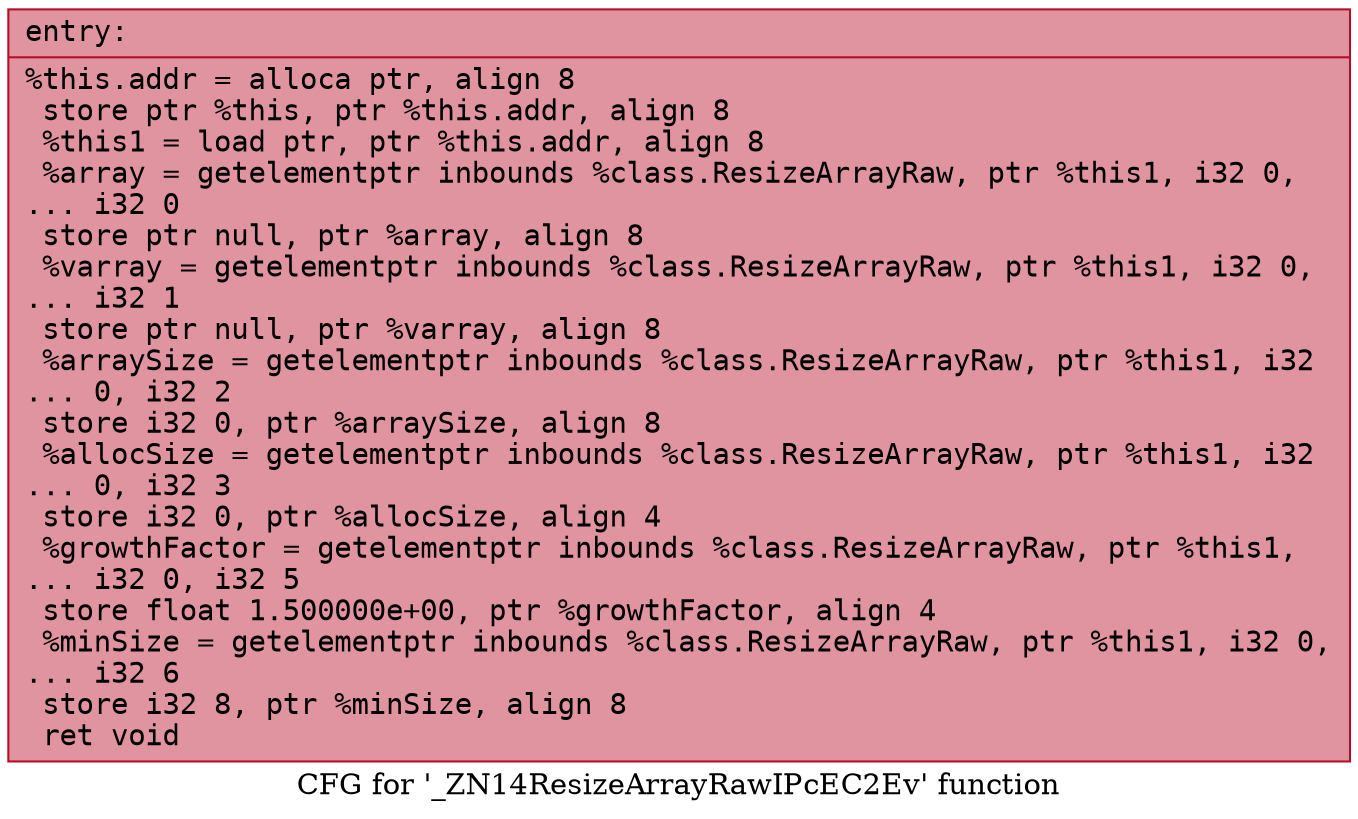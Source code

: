 digraph "CFG for '_ZN14ResizeArrayRawIPcEC2Ev' function" {
	label="CFG for '_ZN14ResizeArrayRawIPcEC2Ev' function";

	Node0x55775c3bfab0 [shape=record,color="#b70d28ff", style=filled, fillcolor="#b70d2870" fontname="Courier",label="{entry:\l|  %this.addr = alloca ptr, align 8\l  store ptr %this, ptr %this.addr, align 8\l  %this1 = load ptr, ptr %this.addr, align 8\l  %array = getelementptr inbounds %class.ResizeArrayRaw, ptr %this1, i32 0,\l... i32 0\l  store ptr null, ptr %array, align 8\l  %varray = getelementptr inbounds %class.ResizeArrayRaw, ptr %this1, i32 0,\l... i32 1\l  store ptr null, ptr %varray, align 8\l  %arraySize = getelementptr inbounds %class.ResizeArrayRaw, ptr %this1, i32\l... 0, i32 2\l  store i32 0, ptr %arraySize, align 8\l  %allocSize = getelementptr inbounds %class.ResizeArrayRaw, ptr %this1, i32\l... 0, i32 3\l  store i32 0, ptr %allocSize, align 4\l  %growthFactor = getelementptr inbounds %class.ResizeArrayRaw, ptr %this1,\l... i32 0, i32 5\l  store float 1.500000e+00, ptr %growthFactor, align 4\l  %minSize = getelementptr inbounds %class.ResizeArrayRaw, ptr %this1, i32 0,\l... i32 6\l  store i32 8, ptr %minSize, align 8\l  ret void\l}"];
}
